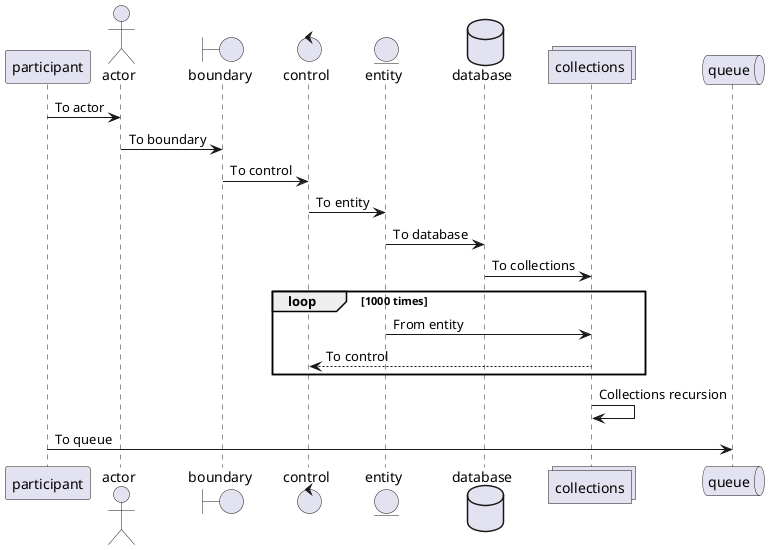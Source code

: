 
                              ┌─┐
                              ║"│
                              └┬┘
                              ┌┼┐
     ┌───────────┐             │             ┌────────┐          ┌───────┐          ┌──────┐          ┌────────┐          ┌───────────┐                 ┌─────┐
     │participant│            ┌┴┐            │boundary│          │control│          │entity│          │database│          │collections│                 │queue│
     └─────┬─────┘           actor           └───┬────┘          └───┬───┘          └──┬───┘          └───┬────┘          └───────────┘                 └─────┘
           │     To actor      │                 │                   │                 │                  │                     │                          │
           │──────────────────>│                 │                   │                 │                  │                     │                          │
           │                   │                 │                   │                 │                  │                     │                          │
           │                   │  To boundary    │                   │                 │                  │                     │                          │
           │                   │────────────────>│                   │                 │                  │                     │                          │
           │                   │                 │                   │                 │                  │                     │                          │
           │                   │                 │    To control     │                 │                  │                     │                          │
           │                   │                 │ ─────────────────>│                 │                  │                     │                          │
           │                   │                 │                   │                 │                  │                     │                          │
           │                   │                 │                   │   To entity     │                  │                     │                          │
           │                   │                 │                   │────────────────>│                  │                     │                          │
           │                   │                 │                   │                 │                  │                     │                          │
           │                   │                 │                   │                 │    To database   │                     │                          │
           │                   │                 │                   │                 │ ─────────────────>                     │                          │
           │                   │                 │                   │                 │                  │                     │                          │
           │                   │                 │                   │                 │                  │   To collections    │                          │
           │                   │                 │                   │                 │                  │ ───────────────────>│                          │
           │                   │                 │                   │                 │                  │                     │                          │
           │                   │                 │                   │                 │                  │                     │                          │
           │                   │                 │     ╔═══════╤═════╪═════════════════╪══════════════════╪═════════════════════╪═══════════════╗          │
           │                   │                 │     ║ LOOP  │  1000 times           │                  │                     │               ║          │
           │                   │                 │     ╟───────┘     │                 │                  │                     │               ║          │
           │                   │                 │     ║             │                 │              From entity               │               ║          │
           │                   │                 │     ║             │                 │ ──────────────────────────────────────>│               ║          │
           │                   │                 │     ║             │                 │                  │                     │               ║          │
           │                   │                 │     ║             │                 │     To control   │                     │               ║          │
           │                   │                 │     ║             │<─ ─ ─ ─ ─ ─ ─ ─ ─ ─ ─ ─ ─ ─ ─ ─ ─ ─ ─ ─ ─ ─ ─ ─ ─ ─ ─ ─ ─│               ║          │
           │                   │                 │     ╚═════════════╪═════════════════╪══════════════════╪═════════════════════╪═══════════════╝          │
           │                   │                 │                   │                 │                  │                     │                          │
           │                   │                 │                   │                 │                  │                     ────┐                      │
           │                   │                 │                   │                 │                  │                         │ Collections recursion│
           │                   │                 │                   │                 │                  │                     <───┘                      │
           │                   │                 │                   │                 │                  │                     │                          │
           │                   │                 │                   │         To queue│                  │                     │                          │
           │──────────────────────────────────────────────────────────────────────────────────────────────────────────────────────────────────────────────>│
     ┌─────┴─────┐           actor           ┌───┴────┐          ┌───┴───┐          ┌──┴───┐          ┌───┴────┐          ┌───────────┐                 ┌─────┐
     │participant│            ┌─┐            │boundary│          │control│          │entity│          │database│          │collections│                 │queue│
     └───────────┘            ║"│            └────────┘          └───────┘          └──────┘          └────────┘          └───────────┘                 └─────┘
                              └┬┘
                              ┌┼┐
                               │
                              ┌┴┐

@startuml
participant participant as Foo
actor       actor       as Foo1
boundary    boundary    as Foo2
control     control     as Foo3
entity      entity      as Foo4
database    database    as Foo5
collections collections as Foo6
queue       queue       as Foo7
/' Comments look like this '/

/'
 '
 ' For language spec: https://plantuml.com/
 '
 ' '/
Foo -> Foo1 : To actor
Foo1 -> Foo2 : To boundary
Foo2 -> Foo3 : To control
Foo3 -> Foo4 : To entity
Foo4 -> Foo5 : To database
Foo5 -> Foo6 : To collections
loop 1000 times
    Foo4 -> Foo6 : From entity
    Foo3 <-- Foo6 : To control
end
Foo6 -> Foo6 : Collections recursion
Foo -> Foo7 : To queue
@enduml
